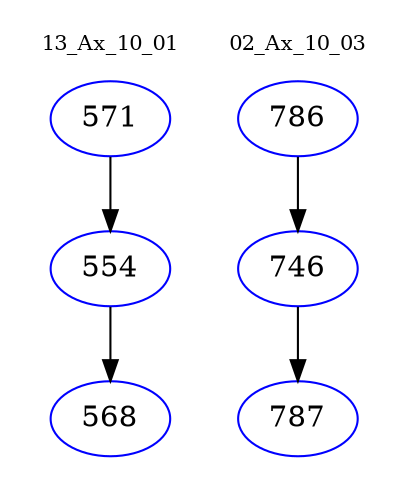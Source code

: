 digraph{
subgraph cluster_0 {
color = white
label = "13_Ax_10_01";
fontsize=10;
T0_571 [label="571", color="blue"]
T0_571 -> T0_554 [color="black"]
T0_554 [label="554", color="blue"]
T0_554 -> T0_568 [color="black"]
T0_568 [label="568", color="blue"]
}
subgraph cluster_1 {
color = white
label = "02_Ax_10_03";
fontsize=10;
T1_786 [label="786", color="blue"]
T1_786 -> T1_746 [color="black"]
T1_746 [label="746", color="blue"]
T1_746 -> T1_787 [color="black"]
T1_787 [label="787", color="blue"]
}
}
